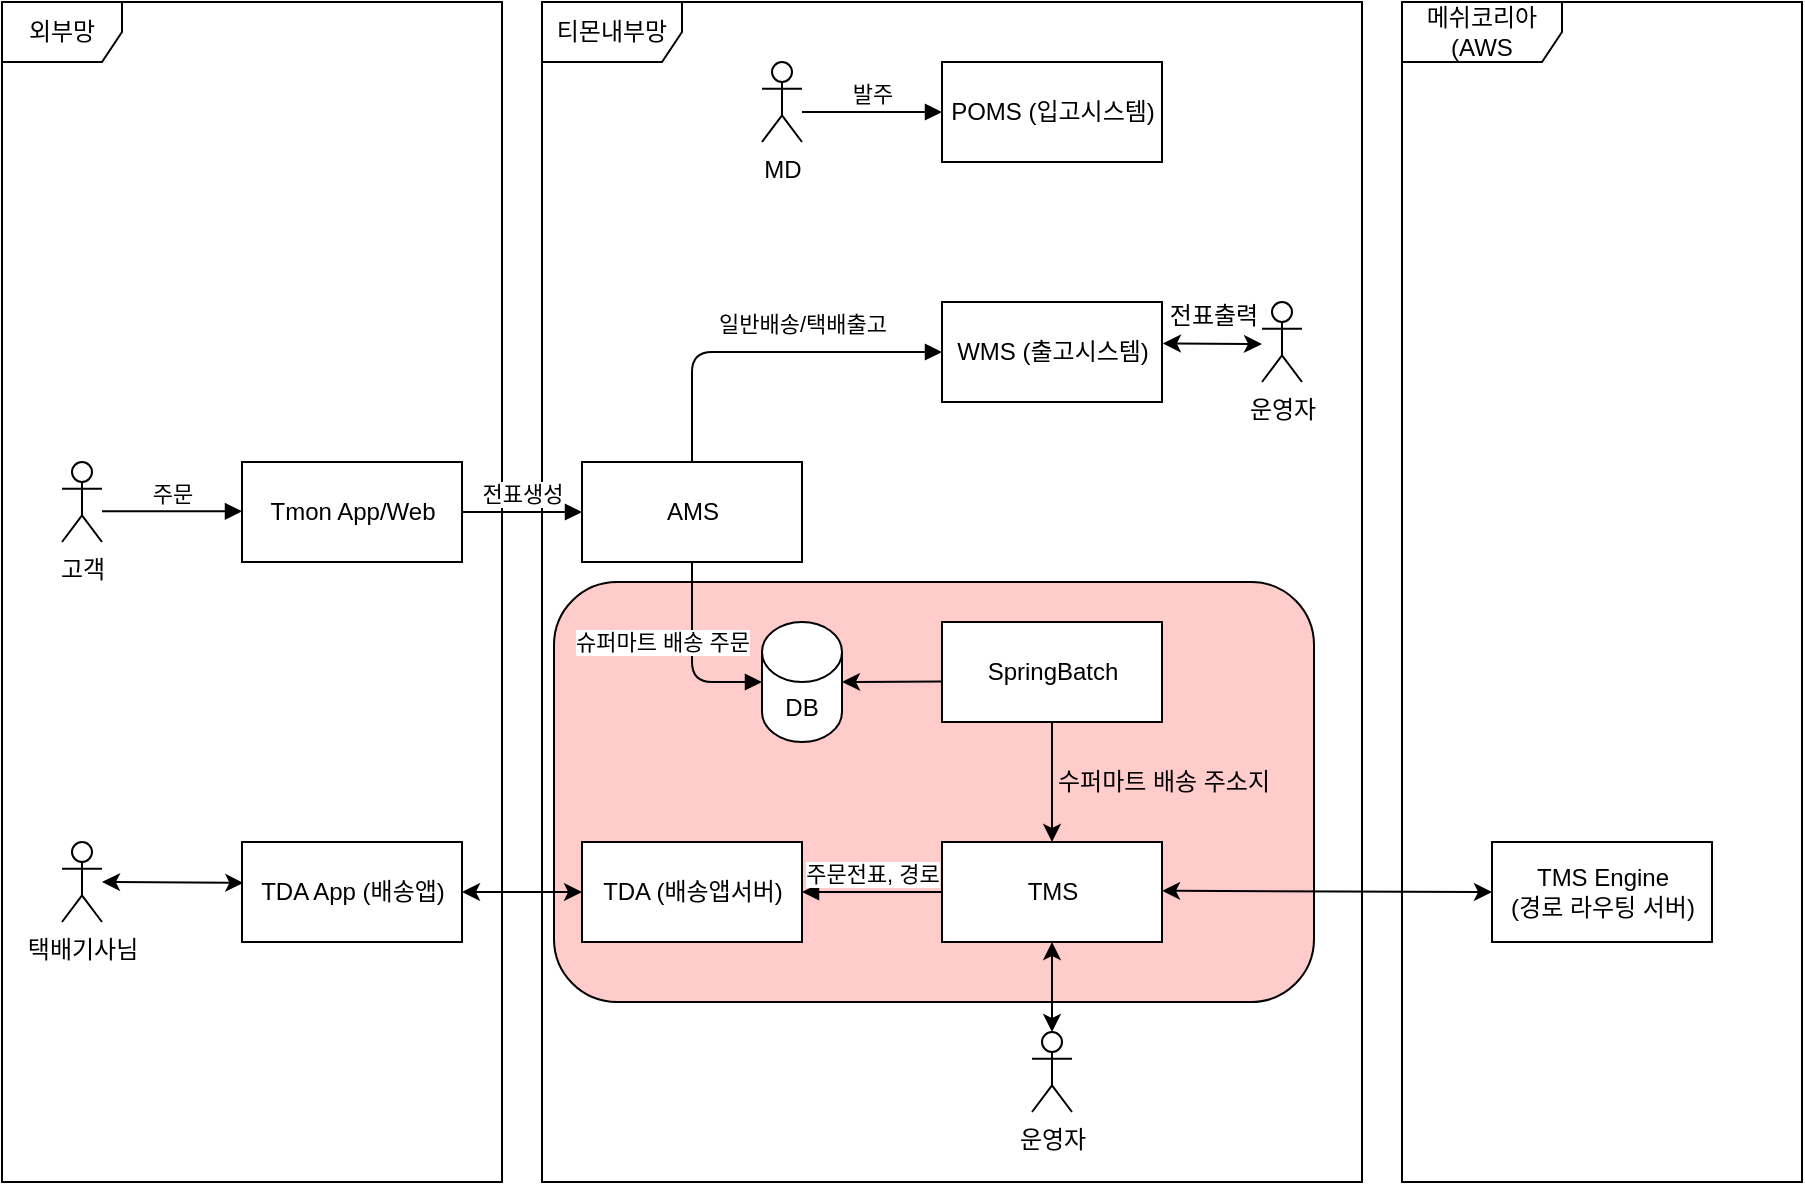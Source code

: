 <mxfile version="13.9.8" type="github">
  <diagram id="weSfsGGjBlMfR_QjTAa8" name="Page-1">
    <mxGraphModel dx="1080" dy="1396" grid="1" gridSize="10" guides="1" tooltips="1" connect="1" arrows="1" fold="1" page="1" pageScale="1" pageWidth="827" pageHeight="1169" math="0" shadow="0">
      <root>
        <mxCell id="0" />
        <mxCell id="1" parent="0" />
        <mxCell id="0QPjTk3yCglVvkzHG2xV-15" value="티몬내부망" style="shape=umlFrame;whiteSpace=wrap;html=1;width=70;height=30;" vertex="1" parent="1">
          <mxGeometry x="270" y="120" width="410" height="590" as="geometry" />
        </mxCell>
        <mxCell id="0QPjTk3yCglVvkzHG2xV-42" value="" style="rounded=1;whiteSpace=wrap;html=1;fillColor=#FFCCCC;strokeColor=#000000;" vertex="1" parent="1">
          <mxGeometry x="276" y="410" width="380" height="210" as="geometry" />
        </mxCell>
        <mxCell id="0QPjTk3yCglVvkzHG2xV-14" value="외부망" style="shape=umlFrame;whiteSpace=wrap;html=1;" vertex="1" parent="1">
          <mxGeometry y="120" width="250" height="590" as="geometry" />
        </mxCell>
        <mxCell id="WskcQcXkYjXbEGhOWQWg-1" value="MD" style="shape=umlActor;verticalLabelPosition=bottom;verticalAlign=top;html=1;" vertex="1" parent="1">
          <mxGeometry x="380" y="150" width="20" height="40" as="geometry" />
        </mxCell>
        <mxCell id="WskcQcXkYjXbEGhOWQWg-3" value="POMS (입고시스템)" style="html=1;" vertex="1" parent="1">
          <mxGeometry x="470" y="150" width="110" height="50" as="geometry" />
        </mxCell>
        <mxCell id="WskcQcXkYjXbEGhOWQWg-6" value="발주" style="html=1;verticalAlign=bottom;endArrow=block;entryX=0;entryY=0.5;entryDx=0;entryDy=0;" edge="1" parent="1" target="WskcQcXkYjXbEGhOWQWg-3">
          <mxGeometry width="80" relative="1" as="geometry">
            <mxPoint x="400" y="175" as="sourcePoint" />
            <mxPoint x="540" y="290" as="targetPoint" />
          </mxGeometry>
        </mxCell>
        <mxCell id="0QPjTk3yCglVvkzHG2xV-2" value="고객" style="shape=umlActor;verticalLabelPosition=bottom;verticalAlign=top;html=1;" vertex="1" parent="1">
          <mxGeometry x="30" y="350" width="20" height="40" as="geometry" />
        </mxCell>
        <mxCell id="0QPjTk3yCglVvkzHG2xV-5" value="Tmon App/Web" style="html=1;" vertex="1" parent="1">
          <mxGeometry x="120" y="350" width="110" height="50" as="geometry" />
        </mxCell>
        <mxCell id="0QPjTk3yCglVvkzHG2xV-6" value="주문" style="html=1;verticalAlign=bottom;endArrow=block;entryX=0;entryY=0.5;entryDx=0;entryDy=0;" edge="1" parent="1">
          <mxGeometry width="80" relative="1" as="geometry">
            <mxPoint x="50.0" y="374.66" as="sourcePoint" />
            <mxPoint x="120" y="374.66" as="targetPoint" />
          </mxGeometry>
        </mxCell>
        <mxCell id="0QPjTk3yCglVvkzHG2xV-7" value="AMS" style="html=1;" vertex="1" parent="1">
          <mxGeometry x="290" y="350" width="110" height="50" as="geometry" />
        </mxCell>
        <mxCell id="0QPjTk3yCglVvkzHG2xV-8" value="전표생성" style="html=1;verticalAlign=bottom;endArrow=block;entryX=0;entryY=0.5;entryDx=0;entryDy=0;" edge="1" parent="1" target="0QPjTk3yCglVvkzHG2xV-7">
          <mxGeometry width="80" relative="1" as="geometry">
            <mxPoint x="230" y="375" as="sourcePoint" />
            <mxPoint x="130" y="384.66" as="targetPoint" />
          </mxGeometry>
        </mxCell>
        <mxCell id="0QPjTk3yCglVvkzHG2xV-10" value="WMS (출고시스템)" style="html=1;" vertex="1" parent="1">
          <mxGeometry x="470" y="270" width="110" height="50" as="geometry" />
        </mxCell>
        <mxCell id="0QPjTk3yCglVvkzHG2xV-11" value="일반배송/택배출고" style="html=1;verticalAlign=bottom;endArrow=block;entryX=0;entryY=0.5;entryDx=0;entryDy=0;exitX=0.5;exitY=0;exitDx=0;exitDy=0;" edge="1" parent="1" source="0QPjTk3yCglVvkzHG2xV-7" target="0QPjTk3yCglVvkzHG2xV-10">
          <mxGeometry x="0.222" y="5" width="80" relative="1" as="geometry">
            <mxPoint x="240" y="385" as="sourcePoint" />
            <mxPoint x="300" y="385" as="targetPoint" />
            <Array as="points">
              <mxPoint x="345" y="295" />
            </Array>
            <mxPoint as="offset" />
          </mxGeometry>
        </mxCell>
        <mxCell id="0QPjTk3yCglVvkzHG2xV-12" value="TMS" style="html=1;" vertex="1" parent="1">
          <mxGeometry x="470" y="540" width="110" height="50" as="geometry" />
        </mxCell>
        <mxCell id="0QPjTk3yCglVvkzHG2xV-13" value="" style="html=1;verticalAlign=bottom;endArrow=block;entryX=0;entryY=0.5;entryDx=0;entryDy=0;exitX=0.5;exitY=1;exitDx=0;exitDy=0;entryPerimeter=0;" edge="1" parent="1" source="0QPjTk3yCglVvkzHG2xV-7" target="0QPjTk3yCglVvkzHG2xV-34">
          <mxGeometry x="1" y="125" width="80" relative="1" as="geometry">
            <mxPoint x="355" y="360" as="sourcePoint" />
            <mxPoint x="480" y="305" as="targetPoint" />
            <Array as="points">
              <mxPoint x="345" y="460" />
            </Array>
            <mxPoint x="110" y="65" as="offset" />
          </mxGeometry>
        </mxCell>
        <mxCell id="0QPjTk3yCglVvkzHG2xV-38" value="슈퍼마트 배송 주문" style="edgeLabel;html=1;align=center;verticalAlign=middle;resizable=0;points=[];" vertex="1" connectable="0" parent="0QPjTk3yCglVvkzHG2xV-13">
          <mxGeometry x="-0.074" y="1" relative="1" as="geometry">
            <mxPoint x="-16" y="-4" as="offset" />
          </mxGeometry>
        </mxCell>
        <mxCell id="0QPjTk3yCglVvkzHG2xV-16" value="택배기사님" style="shape=umlActor;verticalLabelPosition=bottom;verticalAlign=top;html=1;" vertex="1" parent="1">
          <mxGeometry x="30" y="540" width="20" height="40" as="geometry" />
        </mxCell>
        <mxCell id="0QPjTk3yCglVvkzHG2xV-17" value="TDA App (배송앱)" style="html=1;" vertex="1" parent="1">
          <mxGeometry x="120" y="540" width="110" height="50" as="geometry" />
        </mxCell>
        <mxCell id="0QPjTk3yCglVvkzHG2xV-18" value="" style="endArrow=classic;startArrow=classic;html=1;entryX=0.006;entryY=0.409;entryDx=0;entryDy=0;entryPerimeter=0;" edge="1" parent="1" target="0QPjTk3yCglVvkzHG2xV-17">
          <mxGeometry width="50" height="50" relative="1" as="geometry">
            <mxPoint x="50" y="560" as="sourcePoint" />
            <mxPoint x="430" y="290" as="targetPoint" />
          </mxGeometry>
        </mxCell>
        <mxCell id="0QPjTk3yCglVvkzHG2xV-19" value="TDA (배송앱서버)" style="html=1;" vertex="1" parent="1">
          <mxGeometry x="290" y="540" width="110" height="50" as="geometry" />
        </mxCell>
        <mxCell id="0QPjTk3yCglVvkzHG2xV-20" value="" style="endArrow=classic;startArrow=classic;html=1;entryX=0;entryY=0.5;entryDx=0;entryDy=0;" edge="1" parent="1" target="0QPjTk3yCglVvkzHG2xV-19">
          <mxGeometry width="50" height="50" relative="1" as="geometry">
            <mxPoint x="230" y="565" as="sourcePoint" />
            <mxPoint x="130.66" y="570.45" as="targetPoint" />
          </mxGeometry>
        </mxCell>
        <mxCell id="0QPjTk3yCglVvkzHG2xV-21" value="메쉬코리아(AWS" style="shape=umlFrame;whiteSpace=wrap;html=1;width=80;height=30;" vertex="1" parent="1">
          <mxGeometry x="700" y="120" width="200" height="590" as="geometry" />
        </mxCell>
        <mxCell id="0QPjTk3yCglVvkzHG2xV-22" value="TMS Engine&lt;br&gt;(경로 라우팅 서버)" style="html=1;" vertex="1" parent="1">
          <mxGeometry x="745" y="540" width="110" height="50" as="geometry" />
        </mxCell>
        <mxCell id="0QPjTk3yCglVvkzHG2xV-23" value="" style="endArrow=classic;startArrow=classic;html=1;entryX=0;entryY=0.5;entryDx=0;entryDy=0;" edge="1" parent="1" target="0QPjTk3yCglVvkzHG2xV-22">
          <mxGeometry width="50" height="50" relative="1" as="geometry">
            <mxPoint x="580" y="564.41" as="sourcePoint" />
            <mxPoint x="650.66" y="564.86" as="targetPoint" />
          </mxGeometry>
        </mxCell>
        <mxCell id="0QPjTk3yCglVvkzHG2xV-24" value="운영자" style="shape=umlActor;verticalLabelPosition=bottom;verticalAlign=top;html=1;" vertex="1" parent="1">
          <mxGeometry x="630" y="270" width="20" height="40" as="geometry" />
        </mxCell>
        <mxCell id="0QPjTk3yCglVvkzHG2xV-29" value="" style="endArrow=classic;startArrow=classic;html=1;exitX=1.004;exitY=0.414;exitDx=0;exitDy=0;exitPerimeter=0;" edge="1" parent="1" source="0QPjTk3yCglVvkzHG2xV-10">
          <mxGeometry width="50" height="50" relative="1" as="geometry">
            <mxPoint x="480" y="360" as="sourcePoint" />
            <mxPoint x="630" y="291" as="targetPoint" />
          </mxGeometry>
        </mxCell>
        <mxCell id="0QPjTk3yCglVvkzHG2xV-30" value="전표출력" style="text;html=1;strokeColor=none;fillColor=none;align=center;verticalAlign=middle;whiteSpace=wrap;rounded=0;" vertex="1" parent="1">
          <mxGeometry x="576" y="267" width="60" height="20" as="geometry" />
        </mxCell>
        <mxCell id="0QPjTk3yCglVvkzHG2xV-31" value="SpringBatch" style="html=1;" vertex="1" parent="1">
          <mxGeometry x="470" y="430" width="110" height="50" as="geometry" />
        </mxCell>
        <mxCell id="0QPjTk3yCglVvkzHG2xV-32" value="주문전표, 경로" style="html=1;verticalAlign=bottom;endArrow=block;entryX=1;entryY=0.5;entryDx=0;entryDy=0;exitX=0;exitY=0.5;exitDx=0;exitDy=0;" edge="1" parent="1" source="0QPjTk3yCglVvkzHG2xV-12" target="0QPjTk3yCglVvkzHG2xV-19">
          <mxGeometry width="80" relative="1" as="geometry">
            <mxPoint x="240" y="385" as="sourcePoint" />
            <mxPoint x="300" y="385" as="targetPoint" />
          </mxGeometry>
        </mxCell>
        <mxCell id="0QPjTk3yCglVvkzHG2xV-33" value="" style="endArrow=classic;html=1;entryX=0.5;entryY=0;entryDx=0;entryDy=0;exitX=0.5;exitY=1;exitDx=0;exitDy=0;" edge="1" parent="1" source="0QPjTk3yCglVvkzHG2xV-31" target="0QPjTk3yCglVvkzHG2xV-12">
          <mxGeometry width="50" height="50" relative="1" as="geometry">
            <mxPoint x="400" y="420" as="sourcePoint" />
            <mxPoint x="450" y="370" as="targetPoint" />
          </mxGeometry>
        </mxCell>
        <mxCell id="0QPjTk3yCglVvkzHG2xV-34" value="DB" style="shape=cylinder3;whiteSpace=wrap;html=1;boundedLbl=1;backgroundOutline=1;size=15;" vertex="1" parent="1">
          <mxGeometry x="380" y="430" width="40" height="60" as="geometry" />
        </mxCell>
        <mxCell id="0QPjTk3yCglVvkzHG2xV-36" value="" style="endArrow=classic;html=1;exitX=0.001;exitY=0.594;exitDx=0;exitDy=0;entryX=1;entryY=0.5;entryDx=0;entryDy=0;entryPerimeter=0;exitPerimeter=0;" edge="1" parent="1" source="0QPjTk3yCglVvkzHG2xV-31" target="0QPjTk3yCglVvkzHG2xV-34">
          <mxGeometry width="50" height="50" relative="1" as="geometry">
            <mxPoint x="380" y="410" as="sourcePoint" />
            <mxPoint x="430" y="360" as="targetPoint" />
          </mxGeometry>
        </mxCell>
        <mxCell id="0QPjTk3yCglVvkzHG2xV-37" value="수퍼마트 배송 주소지" style="text;html=1;strokeColor=none;fillColor=none;align=center;verticalAlign=middle;whiteSpace=wrap;rounded=0;" vertex="1" parent="1">
          <mxGeometry x="526" y="500" width="110" height="20" as="geometry" />
        </mxCell>
        <mxCell id="0QPjTk3yCglVvkzHG2xV-39" value="운영자" style="shape=umlActor;verticalLabelPosition=bottom;verticalAlign=top;html=1;" vertex="1" parent="1">
          <mxGeometry x="515" y="635" width="20" height="40" as="geometry" />
        </mxCell>
        <mxCell id="0QPjTk3yCglVvkzHG2xV-40" value="" style="endArrow=classic;startArrow=classic;html=1;exitX=0.5;exitY=0;exitDx=0;exitDy=0;exitPerimeter=0;entryX=0.5;entryY=1;entryDx=0;entryDy=0;" edge="1" parent="1" source="0QPjTk3yCglVvkzHG2xV-39" target="0QPjTk3yCglVvkzHG2xV-12">
          <mxGeometry width="50" height="50" relative="1" as="geometry">
            <mxPoint x="530" y="490" as="sourcePoint" />
            <mxPoint x="580" y="440" as="targetPoint" />
          </mxGeometry>
        </mxCell>
      </root>
    </mxGraphModel>
  </diagram>
</mxfile>
